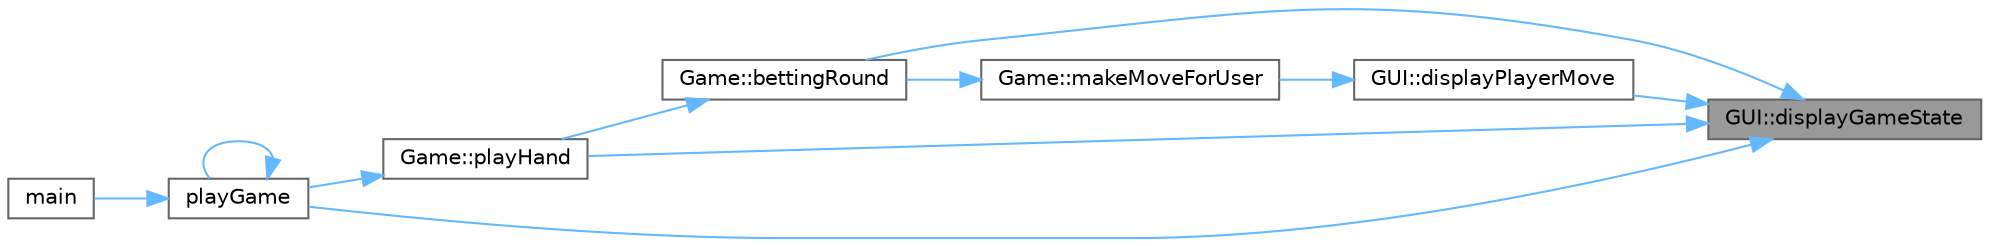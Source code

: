digraph "GUI::displayGameState"
{
 // INTERACTIVE_SVG=YES
 // LATEX_PDF_SIZE
  bgcolor="transparent";
  edge [fontname=Helvetica,fontsize=10,labelfontname=Helvetica,labelfontsize=10];
  node [fontname=Helvetica,fontsize=10,shape=box,height=0.2,width=0.4];
  rankdir="RL";
  Node1 [id="Node000001",label="GUI::displayGameState",height=0.2,width=0.4,color="gray40", fillcolor="grey60", style="filled", fontcolor="black",tooltip="Displays the current state of the game."];
  Node1 -> Node2 [id="edge1_Node000001_Node000002",dir="back",color="steelblue1",style="solid",tooltip=" "];
  Node2 [id="Node000002",label="Game::bettingRound",height=0.2,width=0.4,color="grey40", fillcolor="white", style="filled",URL="$class_game.html#a0de5cbe2125b0929a0bc8d2e6cdd64d5",tooltip="Conducts a betting round."];
  Node2 -> Node3 [id="edge2_Node000002_Node000003",dir="back",color="steelblue1",style="solid",tooltip=" "];
  Node3 [id="Node000003",label="Game::playHand",height=0.2,width=0.4,color="grey40", fillcolor="white", style="filled",URL="$class_game.html#a800a564b56220d19d800fba07903070e",tooltip="Plays a single hand of poker."];
  Node3 -> Node4 [id="edge3_Node000003_Node000004",dir="back",color="steelblue1",style="solid",tooltip=" "];
  Node4 [id="Node000004",label="playGame",height=0.2,width=0.4,color="grey40", fillcolor="white", style="filled",URL="$main_8cpp.html#a4cbfdb17bf51e00546880626f7e80429",tooltip=" "];
  Node4 -> Node5 [id="edge4_Node000004_Node000005",dir="back",color="steelblue1",style="solid",tooltip=" "];
  Node5 [id="Node000005",label="main",height=0.2,width=0.4,color="grey40", fillcolor="white", style="filled",URL="$main_8cpp.html#a0ddf1224851353fc92bfbff6f499fa97",tooltip=" "];
  Node4 -> Node4 [id="edge5_Node000004_Node000004",dir="back",color="steelblue1",style="solid",tooltip=" "];
  Node1 -> Node6 [id="edge6_Node000001_Node000006",dir="back",color="steelblue1",style="solid",tooltip=" "];
  Node6 [id="Node000006",label="GUI::displayPlayerMove",height=0.2,width=0.4,color="grey40", fillcolor="white", style="filled",URL="$class_g_u_i.html#a65d07a686330670f5567a3fc11fbace1",tooltip="Displays a player's move."];
  Node6 -> Node7 [id="edge7_Node000006_Node000007",dir="back",color="steelblue1",style="solid",tooltip=" "];
  Node7 [id="Node000007",label="Game::makeMoveForUser",height=0.2,width=0.4,color="grey40", fillcolor="white", style="filled",URL="$class_game.html#a1a44850a64799e17f43f22b560275157",tooltip="Processes a move made by the user."];
  Node7 -> Node2 [id="edge8_Node000007_Node000002",dir="back",color="steelblue1",style="solid",tooltip=" "];
  Node1 -> Node4 [id="edge9_Node000001_Node000004",dir="back",color="steelblue1",style="solid",tooltip=" "];
  Node1 -> Node3 [id="edge10_Node000001_Node000003",dir="back",color="steelblue1",style="solid",tooltip=" "];
}
